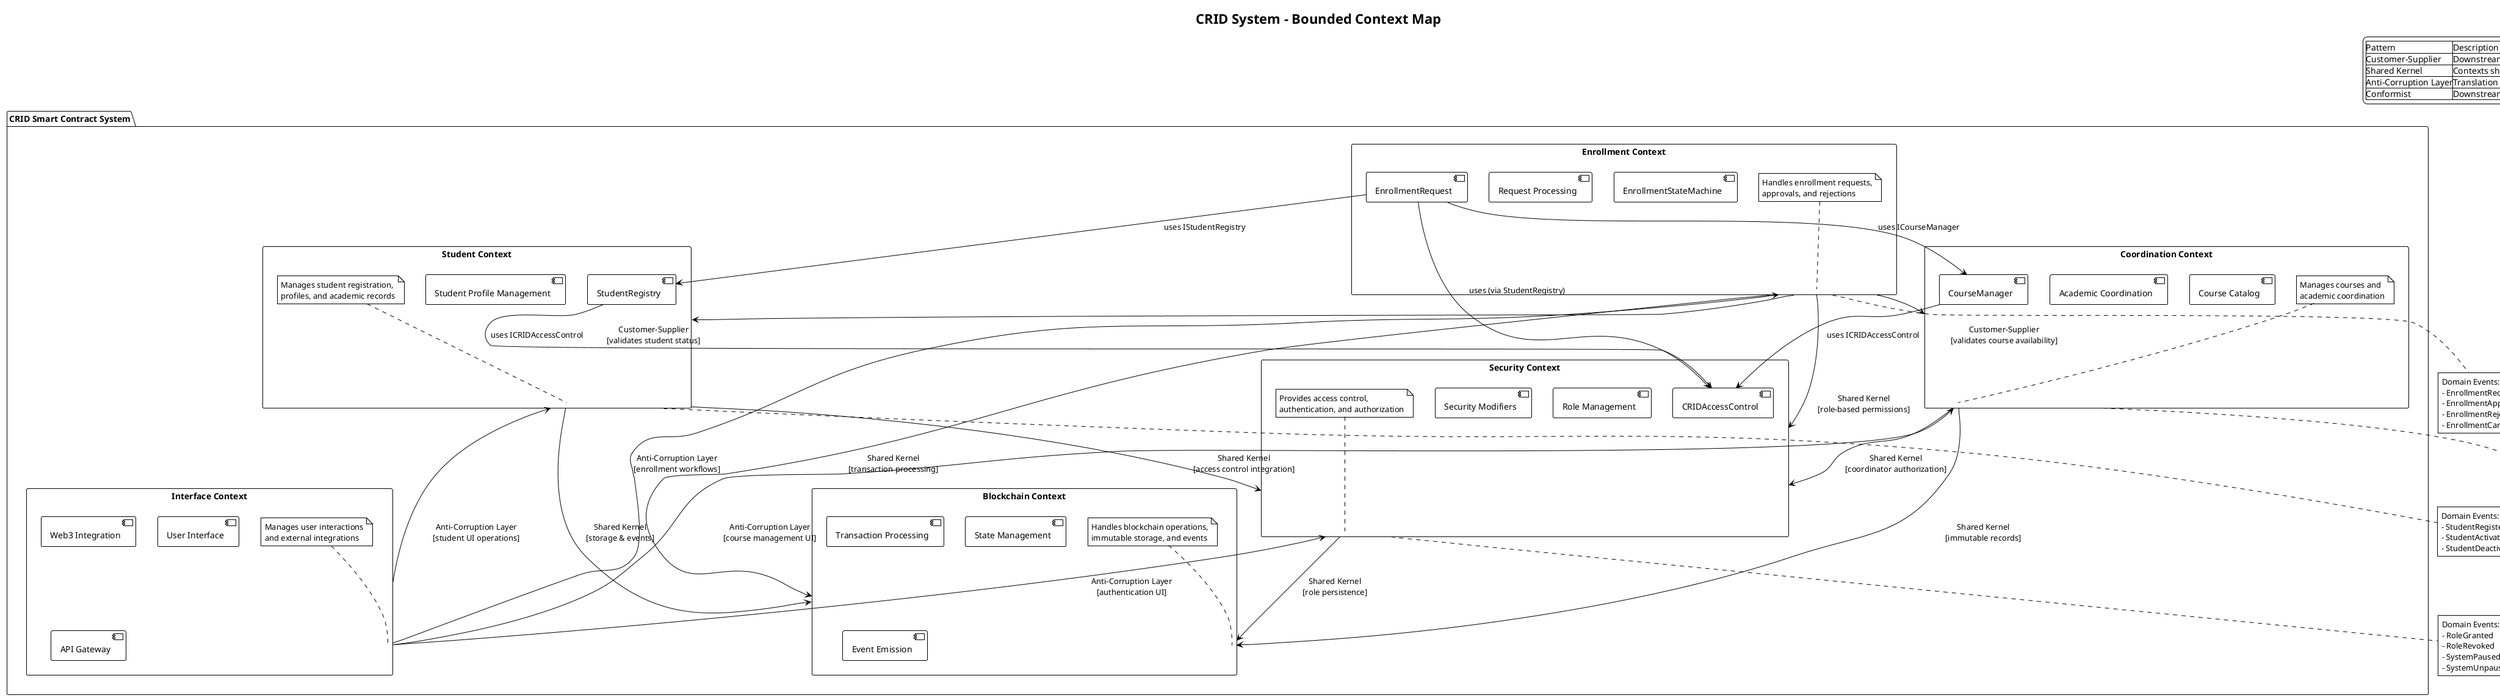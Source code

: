 @startuml ContextMap
!theme plain

title CRID System - Bounded Context Map

package "CRID Smart Contract System" {
    
    rectangle "Student Context" as StudentCtx {
        component "StudentRegistry" as SR
        component "Student Profile Management" as SPM
        note top of StudentCtx
            Manages student registration,
            profiles, and academic records
        end note
    }
    
    rectangle "Enrollment Context" as EnrollmentCtx {
        component "EnrollmentRequest" as ER
        component "EnrollmentStateMachine" as ESM
        component "Request Processing" as RP
        note top of EnrollmentCtx
            Handles enrollment requests,
            approvals, and rejections
        end note
    }
    
    rectangle "Coordination Context" as CoordinationCtx {
        component "CourseManager" as CM
        component "Course Catalog" as CC
        component "Academic Coordination" as AC_Coord
        note top of CoordinationCtx
            Manages courses and
            academic coordination
        end note
    }
    
    rectangle "Security Context" as SecurityCtx {
        component "CRIDAccessControl" as CAC
        component "Role Management" as RM
        component "Security Modifiers" as SM
        note top of SecurityCtx
            Provides access control,
            authentication, and authorization
        end note
    }
    
    rectangle "Blockchain Context" as BlockchainCtx {
        component "Transaction Processing" as TP
        component "State Management" as StateMgmt
        component "Event Emission" as EE
        note top of BlockchainCtx
            Handles blockchain operations,
            immutable storage, and events
        end note
    }
    
    rectangle "Interface Context" as InterfaceCtx {
        component "Web3 Integration" as W3I
        component "User Interface" as UI
        component "API Gateway" as AG
        note top of InterfaceCtx
            Manages user interactions
            and external integrations
        end note
    }
}

' Context relationships with specific integration patterns

' Enrollment Context depends on Student Context (Customer-Supplier)
EnrollmentCtx -down-> StudentCtx : Customer-Supplier\n[validates student status]
ER --> SR : uses IStudentRegistry

' Enrollment Context depends on Coordination Context (Customer-Supplier)
EnrollmentCtx -right-> CoordinationCtx : Customer-Supplier\n[validates course availability]
ER --> CM : uses ICourseManager

' All contexts depend on Security Context (Shared Kernel)
StudentCtx -down-> SecurityCtx : Shared Kernel\n[access control integration]
EnrollmentCtx -down-> SecurityCtx : Shared Kernel\n[role-based permissions]
CoordinationCtx -down-> SecurityCtx : Shared Kernel\n[coordinator authorization]

SR --> CAC : uses ICRIDAccessControl
ER --> CAC : uses (via StudentRegistry)
CM --> CAC : uses ICRIDAccessControl

' All contexts use Blockchain Context (Shared Kernel)
StudentCtx -down-> BlockchainCtx : Shared Kernel\n[storage & events]
EnrollmentCtx -down-> BlockchainCtx : Shared Kernel\n[transaction processing]
CoordinationCtx -down-> BlockchainCtx : Shared Kernel\n[immutable records]
SecurityCtx -down-> BlockchainCtx : Shared Kernel\n[role persistence]

' Interface Context integrates with all (Anti-Corruption Layer)
InterfaceCtx -up-> StudentCtx : Anti-Corruption Layer\n[student UI operations]
InterfaceCtx -up-> EnrollmentCtx : Anti-Corruption Layer\n[enrollment workflows]
InterfaceCtx -up-> CoordinationCtx : Anti-Corruption Layer\n[course management UI]
InterfaceCtx -up-> SecurityCtx : Anti-Corruption Layer\n[authentication UI]

' Integration patterns legend
legend top right
    |Pattern|Description|
    |Customer-Supplier|Downstream context depends on upstream|
    |Shared Kernel|Contexts share common model/code|
    |Anti-Corruption Layer|Translation layer for external integration|
    |Conformist|Downstream conforms to upstream model|
endlegend

' Domain model flow
note bottom of StudentCtx
    Domain Events:
    - StudentRegistered
    - StudentActivated
    - StudentDeactivated
end note

note bottom of EnrollmentCtx
    Domain Events:
    - EnrollmentRequested
    - EnrollmentApproved
    - EnrollmentRejected
    - EnrollmentCancelled
end note

note bottom of CoordinationCtx
    Domain Events:
    - CourseCreated
    - CourseActivated
    - CourseDeactivated
end note

note bottom of SecurityCtx
    Domain Events:
    - RoleGranted
    - RoleRevoked
    - SystemPaused
    - SystemUnpaused
end note

@enduml
